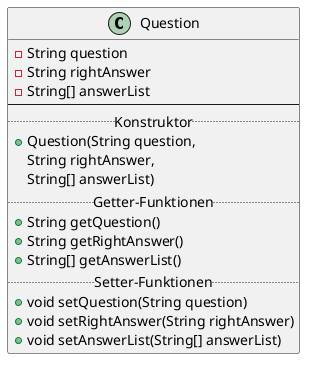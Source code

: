 @startuml
class Question {
-String question
-String rightAnswer
-String[] answerList
--
..Konstruktor..
+Question(String question,
String rightAnswer,
String[] answerList)
..Getter-Funktionen..
+String getQuestion()
+String getRightAnswer()
+String[] getAnswerList()
..Setter-Funktionen..
+void setQuestion(String question)
+void setRightAnswer(String rightAnswer)
+void setAnswerList(String[] answerList)
}
@enduml